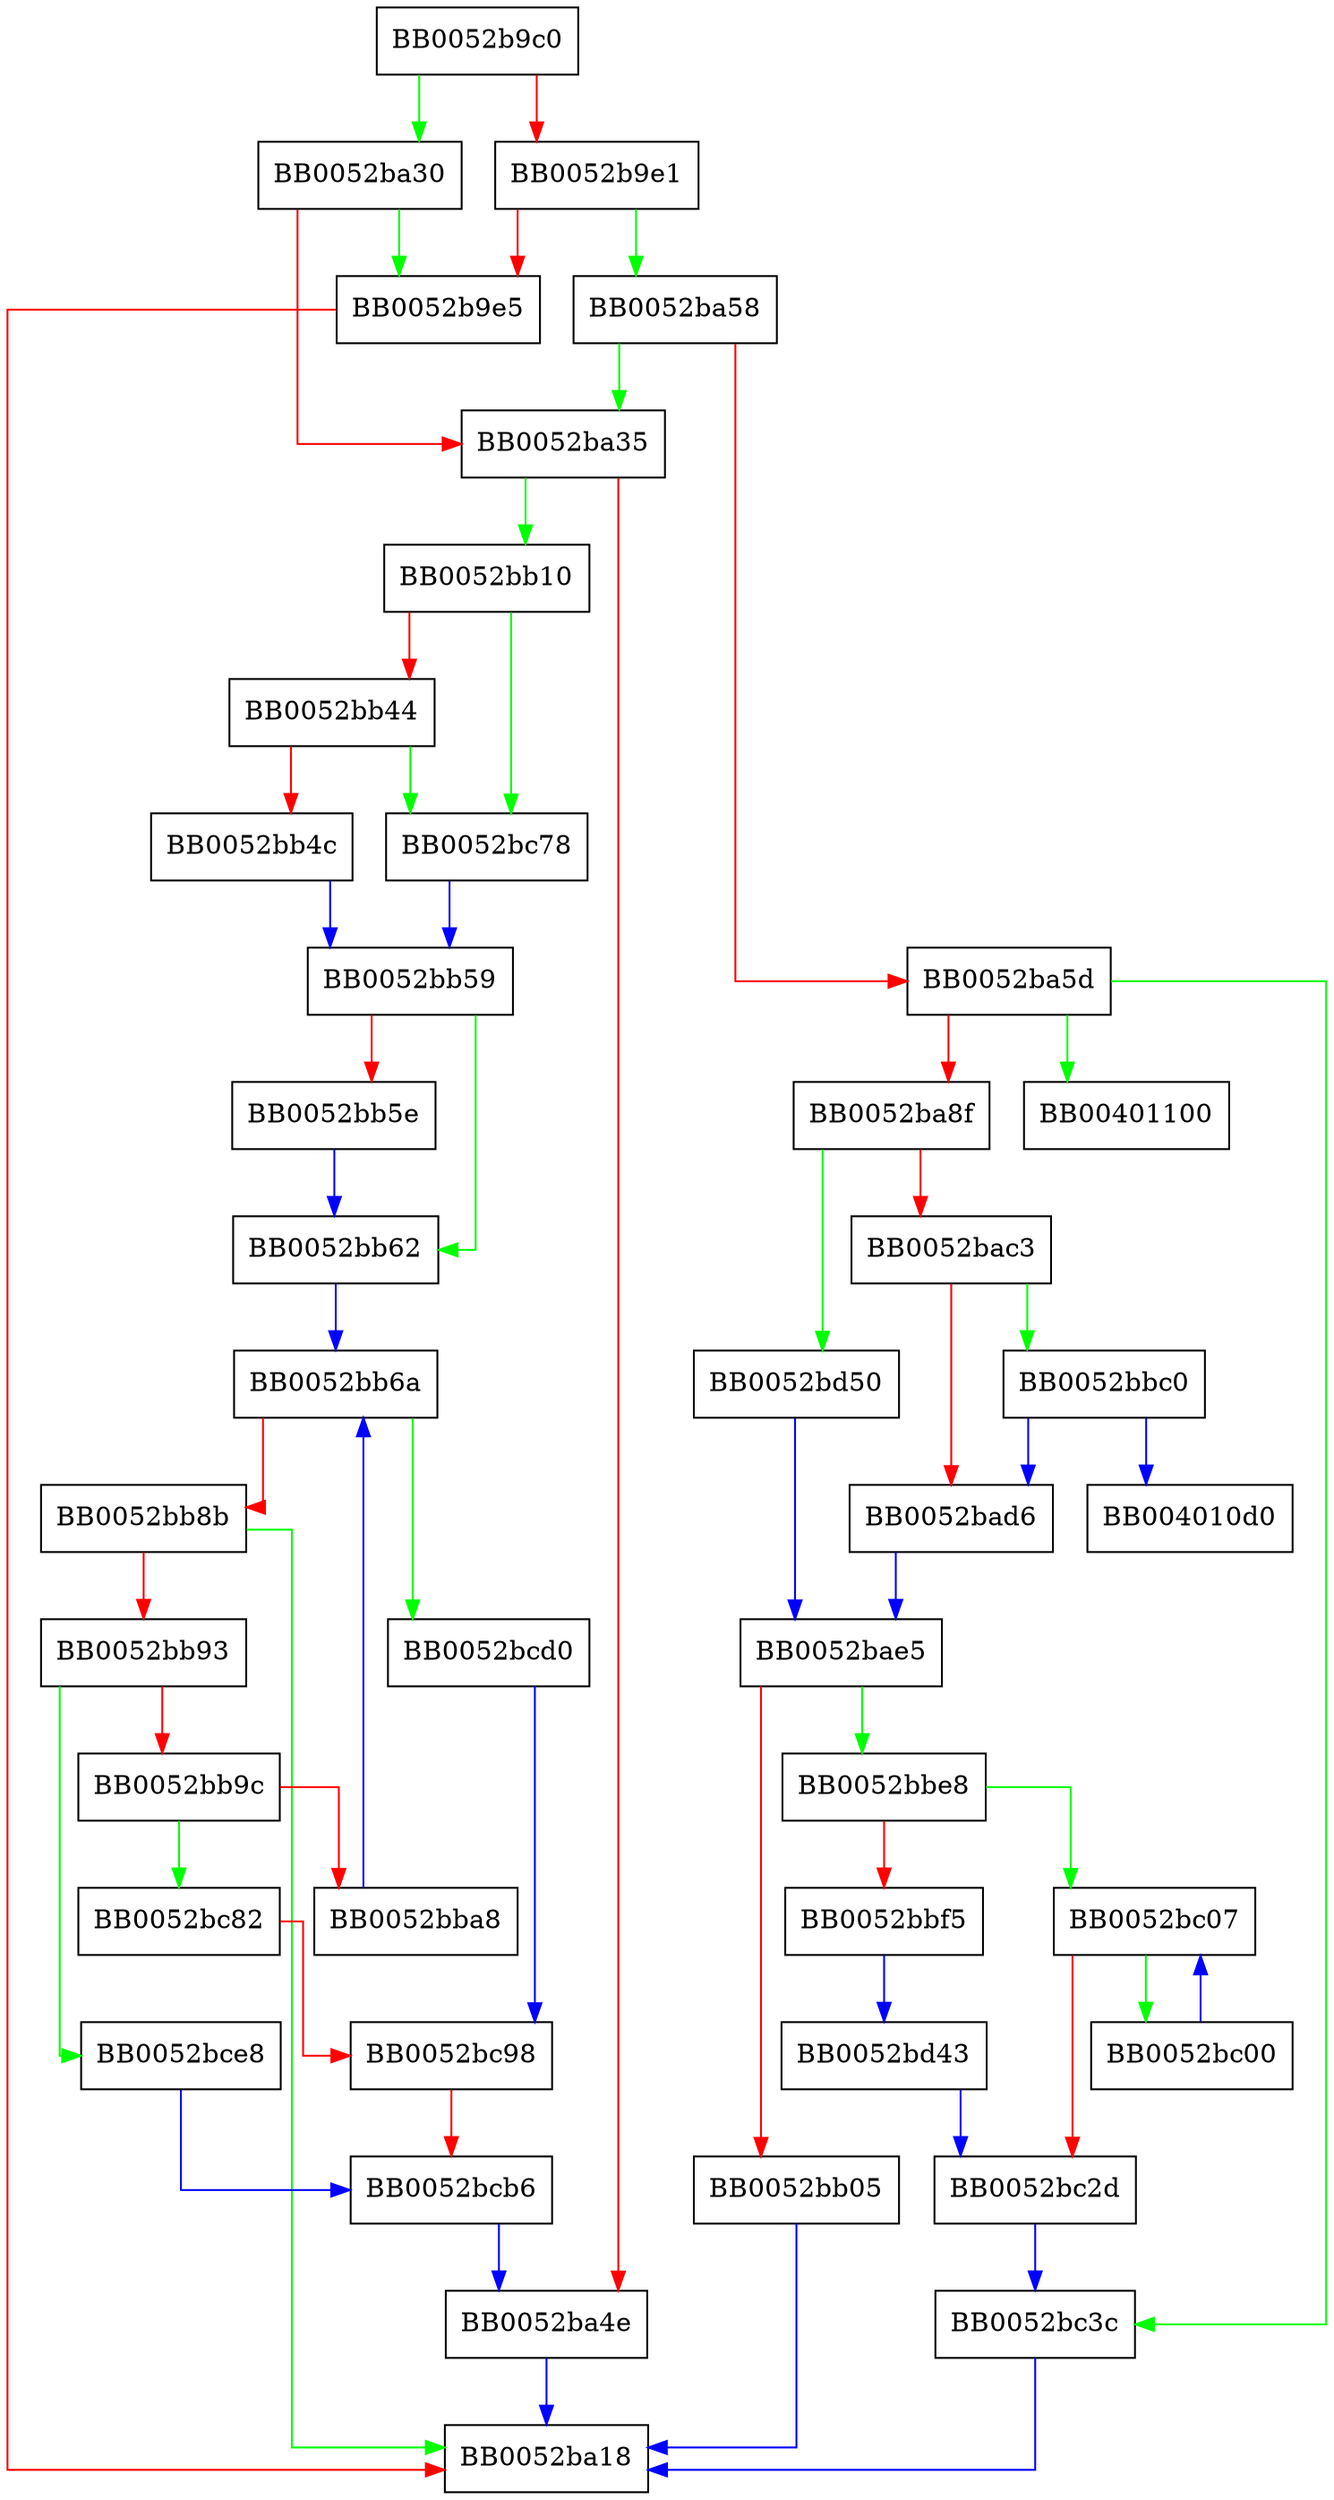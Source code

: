 digraph BIO_lookup_ex {
  node [shape="box"];
  graph [splines=ortho];
  BB0052b9c0 -> BB0052ba30 [color="green"];
  BB0052b9c0 -> BB0052b9e1 [color="red"];
  BB0052b9e1 -> BB0052ba58 [color="green"];
  BB0052b9e1 -> BB0052b9e5 [color="red"];
  BB0052b9e5 -> BB0052ba18 [color="red"];
  BB0052ba30 -> BB0052b9e5 [color="green"];
  BB0052ba30 -> BB0052ba35 [color="red"];
  BB0052ba35 -> BB0052bb10 [color="green"];
  BB0052ba35 -> BB0052ba4e [color="red"];
  BB0052ba4e -> BB0052ba18 [color="blue"];
  BB0052ba58 -> BB0052ba35 [color="green"];
  BB0052ba58 -> BB0052ba5d [color="red"];
  BB0052ba5d -> BB00401100 [color="green"];
  BB0052ba5d -> BB0052bc3c [color="green"];
  BB0052ba5d -> BB0052ba8f [color="red"];
  BB0052ba8f -> BB0052bd50 [color="green"];
  BB0052ba8f -> BB0052bac3 [color="red"];
  BB0052bac3 -> BB0052bbc0 [color="green"];
  BB0052bac3 -> BB0052bad6 [color="red"];
  BB0052bad6 -> BB0052bae5 [color="blue"];
  BB0052bae5 -> BB0052bbe8 [color="green"];
  BB0052bae5 -> BB0052bb05 [color="red"];
  BB0052bb05 -> BB0052ba18 [color="blue"];
  BB0052bb10 -> BB0052bc78 [color="green"];
  BB0052bb10 -> BB0052bb44 [color="red"];
  BB0052bb44 -> BB0052bc78 [color="green"];
  BB0052bb44 -> BB0052bb4c [color="red"];
  BB0052bb4c -> BB0052bb59 [color="blue"];
  BB0052bb59 -> BB0052bb62 [color="green"];
  BB0052bb59 -> BB0052bb5e [color="red"];
  BB0052bb5e -> BB0052bb62 [color="blue"];
  BB0052bb62 -> BB0052bb6a [color="blue"];
  BB0052bb6a -> BB0052bcd0 [color="green"];
  BB0052bb6a -> BB0052bb8b [color="red"];
  BB0052bb8b -> BB0052ba18 [color="green"];
  BB0052bb8b -> BB0052bb93 [color="red"];
  BB0052bb93 -> BB0052bce8 [color="green"];
  BB0052bb93 -> BB0052bb9c [color="red"];
  BB0052bb9c -> BB0052bc82 [color="green"];
  BB0052bb9c -> BB0052bba8 [color="red"];
  BB0052bba8 -> BB0052bb6a [color="blue"];
  BB0052bbc0 -> BB004010d0 [color="blue"];
  BB0052bbc0 -> BB0052bad6 [color="blue"];
  BB0052bbe8 -> BB0052bc07 [color="green"];
  BB0052bbe8 -> BB0052bbf5 [color="red"];
  BB0052bbf5 -> BB0052bd43 [color="blue"];
  BB0052bc00 -> BB0052bc07 [color="blue"];
  BB0052bc07 -> BB0052bc00 [color="green"];
  BB0052bc07 -> BB0052bc2d [color="red"];
  BB0052bc2d -> BB0052bc3c [color="blue"];
  BB0052bc3c -> BB0052ba18 [color="blue"];
  BB0052bc78 -> BB0052bb59 [color="blue"];
  BB0052bc82 -> BB0052bc98 [color="red"];
  BB0052bc98 -> BB0052bcb6 [color="red"];
  BB0052bcb6 -> BB0052ba4e [color="blue"];
  BB0052bcd0 -> BB0052bc98 [color="blue"];
  BB0052bce8 -> BB0052bcb6 [color="blue"];
  BB0052bd43 -> BB0052bc2d [color="blue"];
  BB0052bd50 -> BB0052bae5 [color="blue"];
}